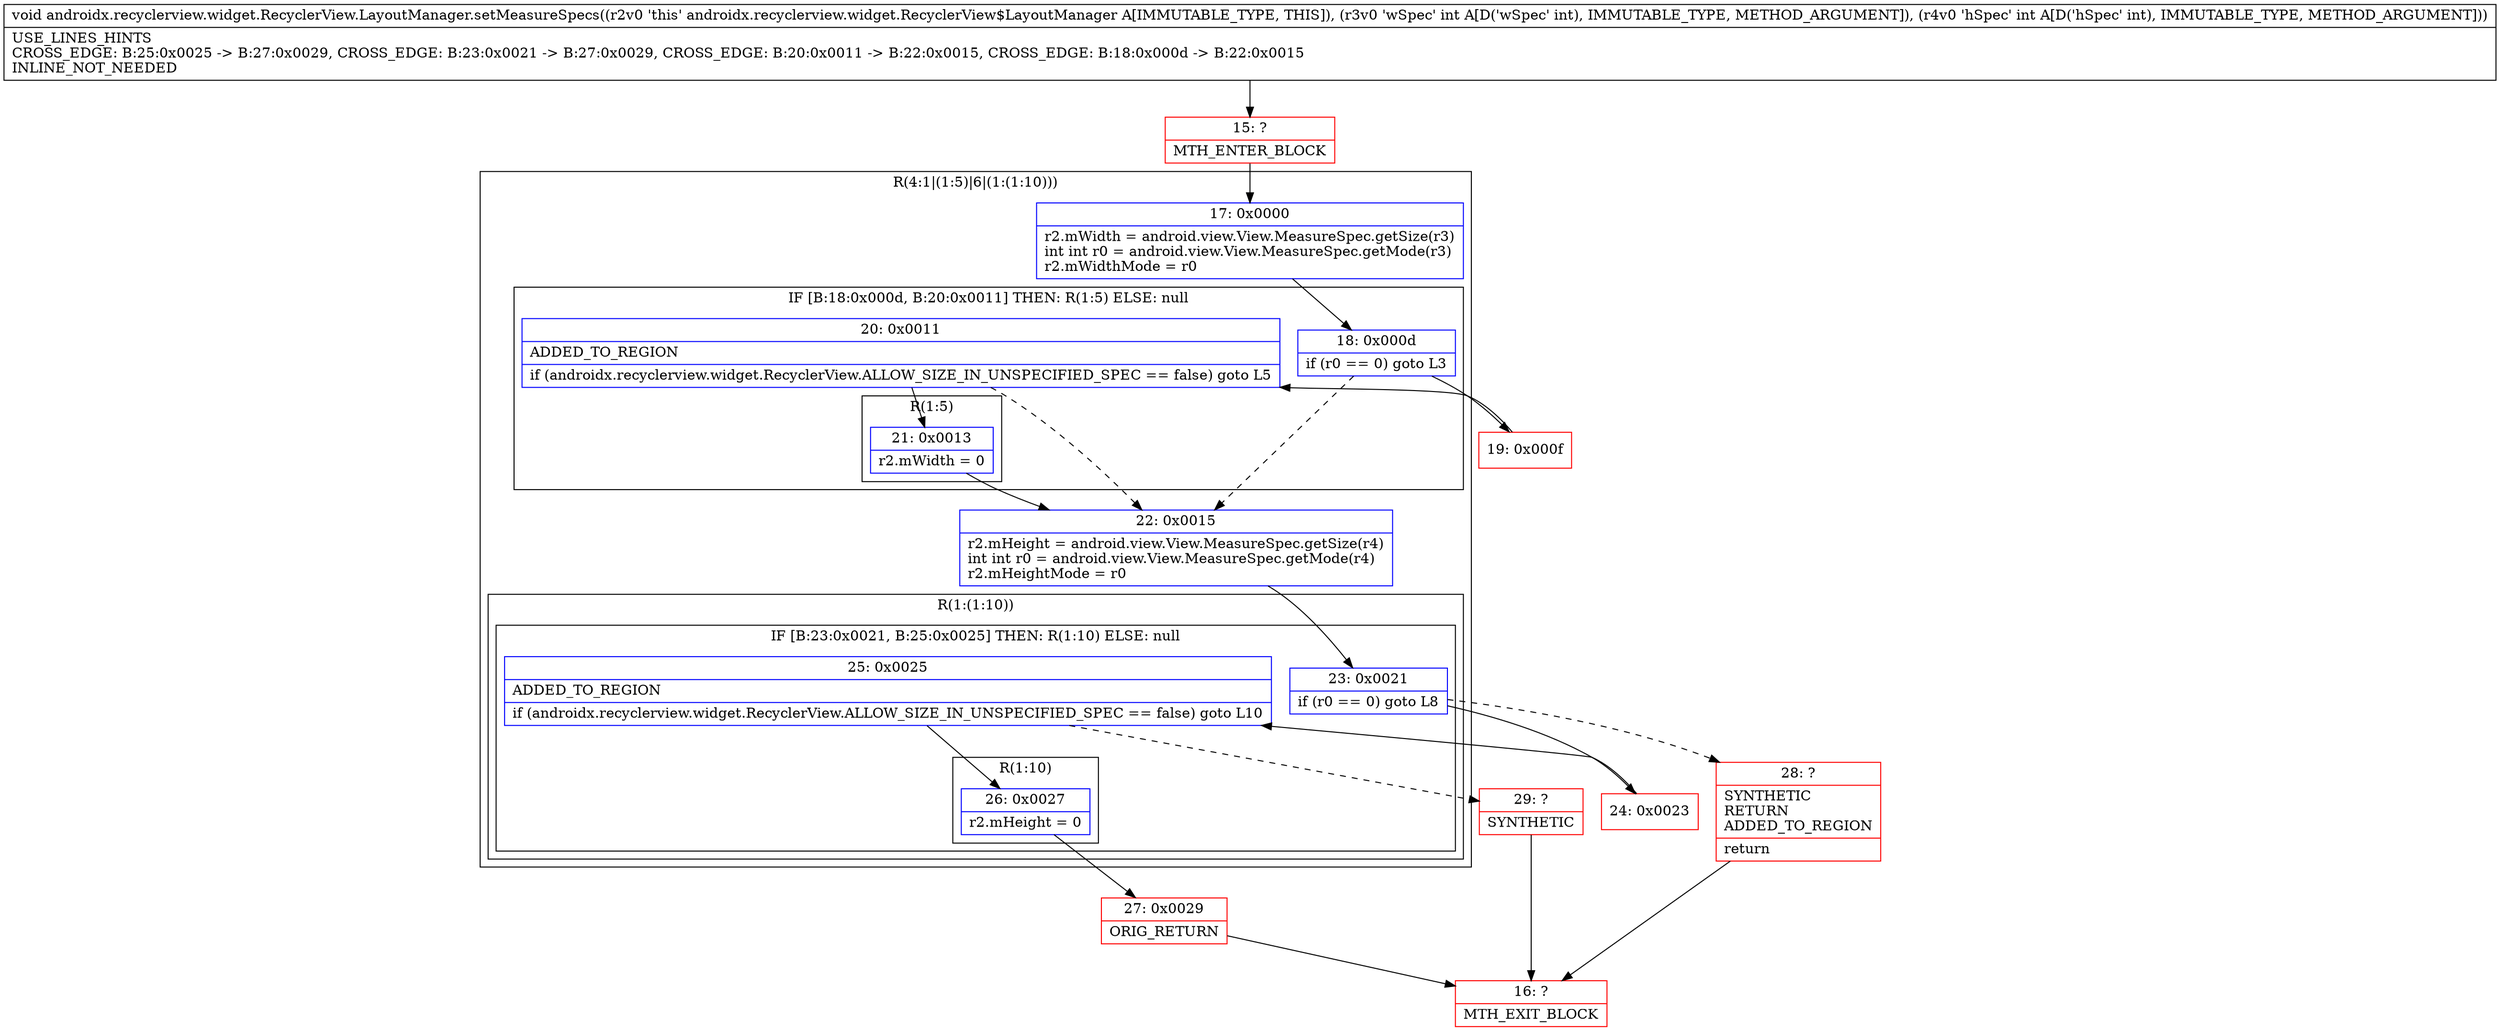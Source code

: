 digraph "CFG forandroidx.recyclerview.widget.RecyclerView.LayoutManager.setMeasureSpecs(II)V" {
subgraph cluster_Region_409262375 {
label = "R(4:1|(1:5)|6|(1:(1:10)))";
node [shape=record,color=blue];
Node_17 [shape=record,label="{17\:\ 0x0000|r2.mWidth = android.view.View.MeasureSpec.getSize(r3)\lint int r0 = android.view.View.MeasureSpec.getMode(r3)\lr2.mWidthMode = r0\l}"];
subgraph cluster_IfRegion_927039927 {
label = "IF [B:18:0x000d, B:20:0x0011] THEN: R(1:5) ELSE: null";
node [shape=record,color=blue];
Node_18 [shape=record,label="{18\:\ 0x000d|if (r0 == 0) goto L3\l}"];
Node_20 [shape=record,label="{20\:\ 0x0011|ADDED_TO_REGION\l|if (androidx.recyclerview.widget.RecyclerView.ALLOW_SIZE_IN_UNSPECIFIED_SPEC == false) goto L5\l}"];
subgraph cluster_Region_722994909 {
label = "R(1:5)";
node [shape=record,color=blue];
Node_21 [shape=record,label="{21\:\ 0x0013|r2.mWidth = 0\l}"];
}
}
Node_22 [shape=record,label="{22\:\ 0x0015|r2.mHeight = android.view.View.MeasureSpec.getSize(r4)\lint int r0 = android.view.View.MeasureSpec.getMode(r4)\lr2.mHeightMode = r0\l}"];
subgraph cluster_Region_1047485638 {
label = "R(1:(1:10))";
node [shape=record,color=blue];
subgraph cluster_IfRegion_1839979209 {
label = "IF [B:23:0x0021, B:25:0x0025] THEN: R(1:10) ELSE: null";
node [shape=record,color=blue];
Node_23 [shape=record,label="{23\:\ 0x0021|if (r0 == 0) goto L8\l}"];
Node_25 [shape=record,label="{25\:\ 0x0025|ADDED_TO_REGION\l|if (androidx.recyclerview.widget.RecyclerView.ALLOW_SIZE_IN_UNSPECIFIED_SPEC == false) goto L10\l}"];
subgraph cluster_Region_1579218649 {
label = "R(1:10)";
node [shape=record,color=blue];
Node_26 [shape=record,label="{26\:\ 0x0027|r2.mHeight = 0\l}"];
}
}
}
}
Node_15 [shape=record,color=red,label="{15\:\ ?|MTH_ENTER_BLOCK\l}"];
Node_19 [shape=record,color=red,label="{19\:\ 0x000f}"];
Node_24 [shape=record,color=red,label="{24\:\ 0x0023}"];
Node_27 [shape=record,color=red,label="{27\:\ 0x0029|ORIG_RETURN\l}"];
Node_16 [shape=record,color=red,label="{16\:\ ?|MTH_EXIT_BLOCK\l}"];
Node_29 [shape=record,color=red,label="{29\:\ ?|SYNTHETIC\l}"];
Node_28 [shape=record,color=red,label="{28\:\ ?|SYNTHETIC\lRETURN\lADDED_TO_REGION\l|return\l}"];
MethodNode[shape=record,label="{void androidx.recyclerview.widget.RecyclerView.LayoutManager.setMeasureSpecs((r2v0 'this' androidx.recyclerview.widget.RecyclerView$LayoutManager A[IMMUTABLE_TYPE, THIS]), (r3v0 'wSpec' int A[D('wSpec' int), IMMUTABLE_TYPE, METHOD_ARGUMENT]), (r4v0 'hSpec' int A[D('hSpec' int), IMMUTABLE_TYPE, METHOD_ARGUMENT]))  | USE_LINES_HINTS\lCROSS_EDGE: B:25:0x0025 \-\> B:27:0x0029, CROSS_EDGE: B:23:0x0021 \-\> B:27:0x0029, CROSS_EDGE: B:20:0x0011 \-\> B:22:0x0015, CROSS_EDGE: B:18:0x000d \-\> B:22:0x0015\lINLINE_NOT_NEEDED\l}"];
MethodNode -> Node_15;Node_17 -> Node_18;
Node_18 -> Node_19;
Node_18 -> Node_22[style=dashed];
Node_20 -> Node_21;
Node_20 -> Node_22[style=dashed];
Node_21 -> Node_22;
Node_22 -> Node_23;
Node_23 -> Node_24;
Node_23 -> Node_28[style=dashed];
Node_25 -> Node_26;
Node_25 -> Node_29[style=dashed];
Node_26 -> Node_27;
Node_15 -> Node_17;
Node_19 -> Node_20;
Node_24 -> Node_25;
Node_27 -> Node_16;
Node_29 -> Node_16;
Node_28 -> Node_16;
}

